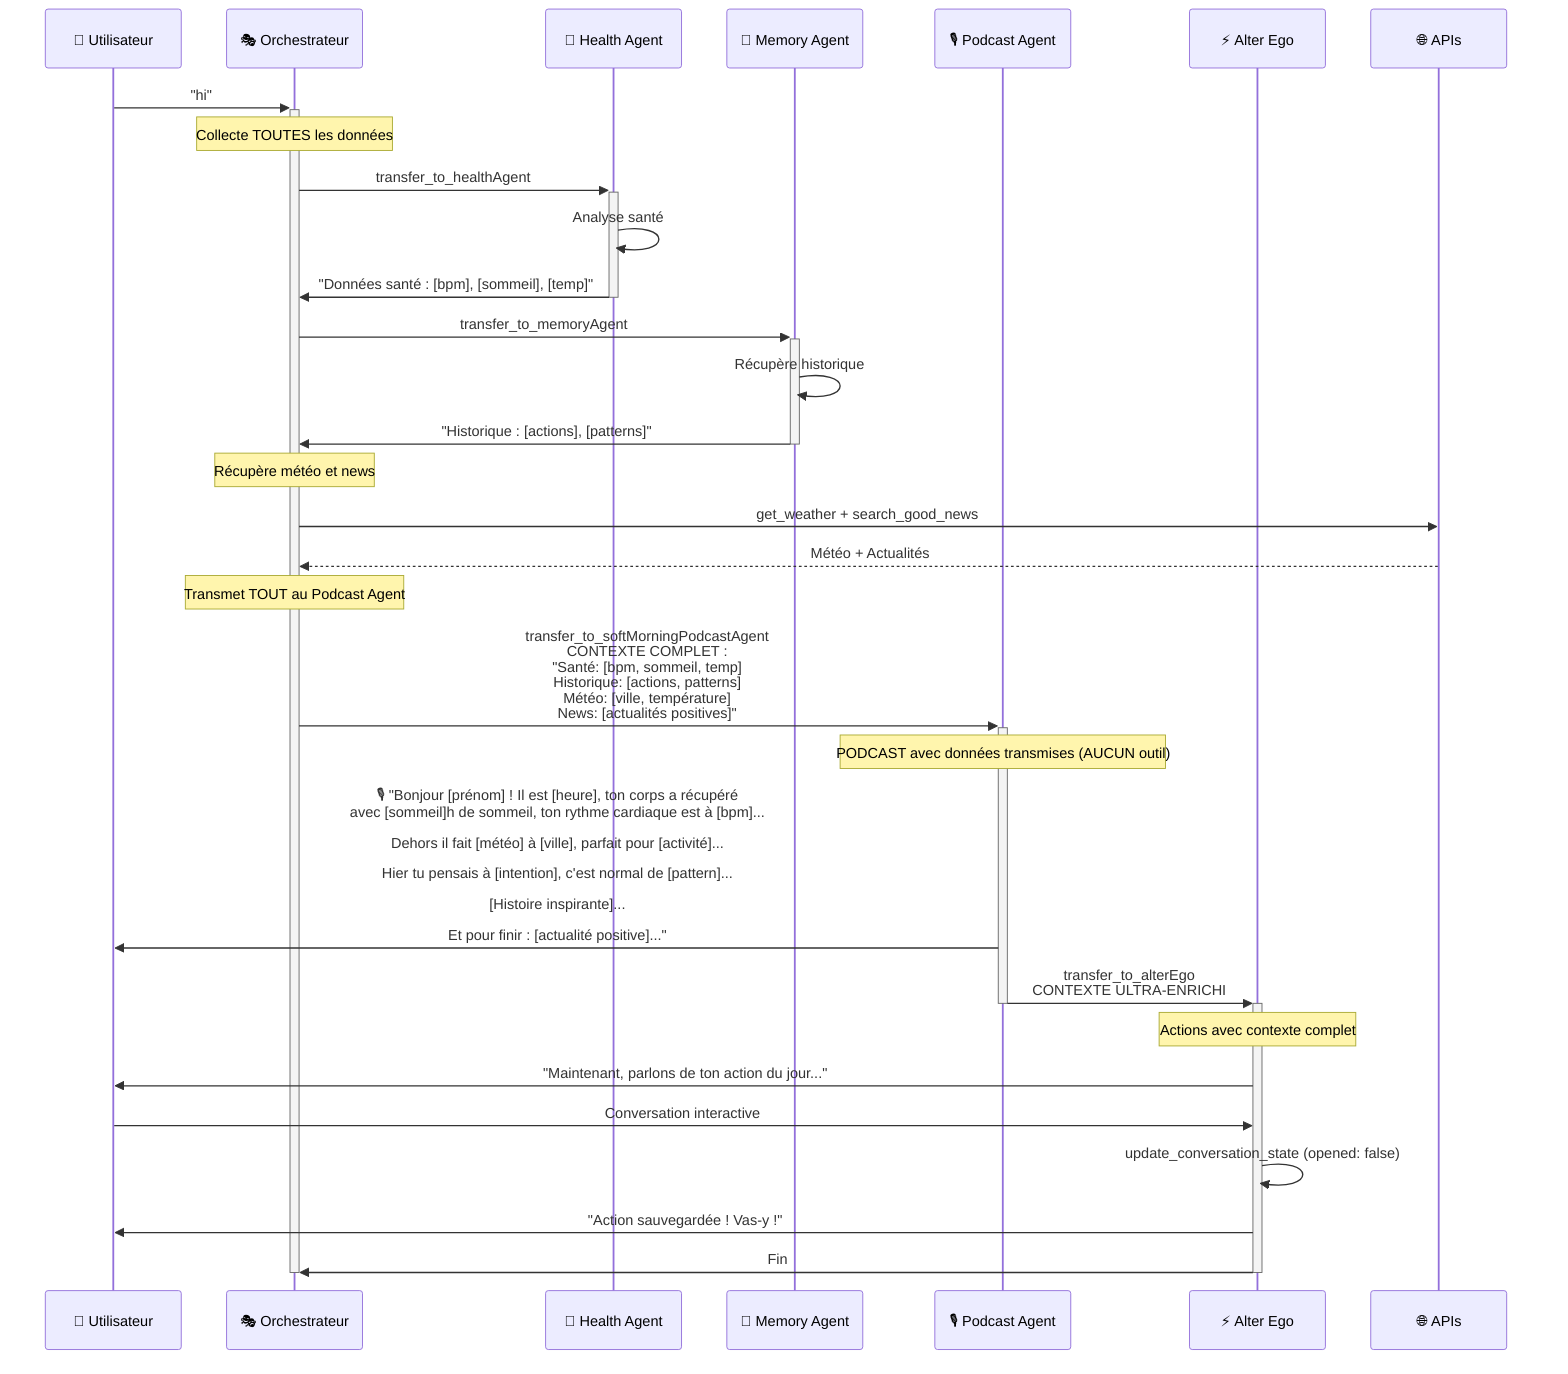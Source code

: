 sequenceDiagram
    participant U as 👤 Utilisateur  
    participant O as 🎭 Orchestrateur
    participant H as 💊 Health Agent
    participant M as 🧠 Memory Agent
    participant P as 🎙️ Podcast Agent
    participant A as ⚡ Alter Ego
    participant API as 🌐 APIs

    U->>+O: "hi"
    
    Note over O: Collecte TOUTES les données
    O->>+H: transfer_to_healthAgent
    H->>H: Analyse santé
    H->>-O: "Données santé : [bpm], [sommeil], [temp]"

    O->>+M: transfer_to_memoryAgent
    M->>M: Récupère historique
    M->>-O: "Historique : [actions], [patterns]"

    Note over O: Récupère météo et news
    O->>API: get_weather + search_good_news
    API-->>O: Météo + Actualités

    Note over O: Transmet TOUT au Podcast Agent
    O->>+P: transfer_to_softMorningPodcastAgent<br/>CONTEXTE COMPLET :<br/>"Santé: [bpm, sommeil, temp]<br/>Historique: [actions, patterns]<br/>Météo: [ville, température]<br/>News: [actualités positives]"
    
    Note over P: PODCAST avec données transmises (AUCUN outil)
    P->>U: 🎙️ "Bonjour [prénom] ! Il est [heure], ton corps a récupéré<br/>avec [sommeil]h de sommeil, ton rythme cardiaque est à [bpm]...<br/><br/>Dehors il fait [météo] à [ville], parfait pour [activité]...<br/><br/>Hier tu pensais à [intention], c'est normal de [pattern]...<br/><br/>[Histoire inspirante]...<br/><br/>Et pour finir : [actualité positive]..."
    
    P->>+A: transfer_to_alterEgo<br/>CONTEXTE ULTRA-ENRICHI
    deactivate P
    
    Note over A: Actions avec contexte complet
    A->>U: "Maintenant, parlons de ton action du jour..."
    U->>A: Conversation interactive
    A->>A: update_conversation_state (opened: false)
    A->>U: "Action sauvegardée ! Vas-y !"
    A->>-O: Fin
    deactivate O